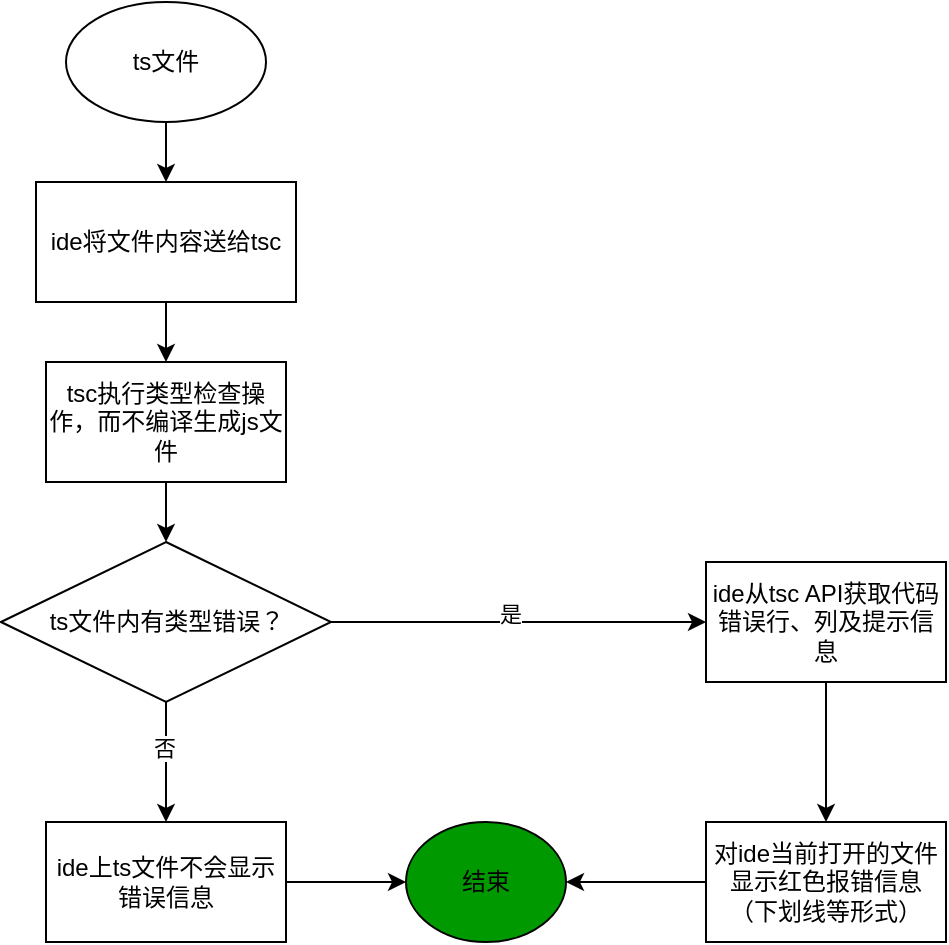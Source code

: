 <mxfile>
    <diagram id="hzuBAmZO8KwJ2fc9dP0P" name="第 1 页">
        <mxGraphModel dx="808" dy="382" grid="1" gridSize="10" guides="1" tooltips="1" connect="1" arrows="1" fold="1" page="1" pageScale="1" pageWidth="827" pageHeight="1169" math="0" shadow="0">
            <root>
                <mxCell id="0"/>
                <mxCell id="1" parent="0"/>
                <mxCell id="5" value="" style="edgeStyle=none;html=1;" edge="1" parent="1" source="2" target="4">
                    <mxGeometry relative="1" as="geometry"/>
                </mxCell>
                <mxCell id="2" value="ts文件" style="ellipse;whiteSpace=wrap;html=1;" vertex="1" parent="1">
                    <mxGeometry x="110" y="10" width="100" height="60" as="geometry"/>
                </mxCell>
                <mxCell id="9" value="" style="edgeStyle=none;html=1;" edge="1" parent="1" source="4" target="8">
                    <mxGeometry relative="1" as="geometry"/>
                </mxCell>
                <mxCell id="4" value="ide将文件内容送给tsc" style="whiteSpace=wrap;html=1;" vertex="1" parent="1">
                    <mxGeometry x="95" y="100" width="130" height="60" as="geometry"/>
                </mxCell>
                <mxCell id="12" value="" style="edgeStyle=none;html=1;" edge="1" parent="1" source="8" target="11">
                    <mxGeometry relative="1" as="geometry"/>
                </mxCell>
                <mxCell id="8" value="tsc执行类型检查操作，而不编译生成js文件" style="whiteSpace=wrap;html=1;" vertex="1" parent="1">
                    <mxGeometry x="100" y="190" width="120" height="60" as="geometry"/>
                </mxCell>
                <mxCell id="14" value="" style="edgeStyle=none;html=1;" edge="1" parent="1" source="11" target="13">
                    <mxGeometry relative="1" as="geometry"/>
                </mxCell>
                <mxCell id="17" value="是" style="edgeLabel;html=1;align=center;verticalAlign=middle;resizable=0;points=[];" vertex="1" connectable="0" parent="14">
                    <mxGeometry x="-0.217" y="4" relative="1" as="geometry">
                        <mxPoint x="16" as="offset"/>
                    </mxGeometry>
                </mxCell>
                <mxCell id="19" value="" style="edgeStyle=none;html=1;" edge="1" parent="1" source="11" target="18">
                    <mxGeometry relative="1" as="geometry"/>
                </mxCell>
                <mxCell id="20" value="否" style="edgeLabel;html=1;align=center;verticalAlign=middle;resizable=0;points=[];" vertex="1" connectable="0" parent="19">
                    <mxGeometry x="-0.36" y="-1" relative="1" as="geometry">
                        <mxPoint y="4" as="offset"/>
                    </mxGeometry>
                </mxCell>
                <mxCell id="11" value="ts文件内有类型错误？" style="rhombus;whiteSpace=wrap;html=1;" vertex="1" parent="1">
                    <mxGeometry x="77.5" y="280" width="165" height="80" as="geometry"/>
                </mxCell>
                <mxCell id="16" value="" style="edgeStyle=none;html=1;" edge="1" parent="1" source="13" target="15">
                    <mxGeometry relative="1" as="geometry"/>
                </mxCell>
                <mxCell id="13" value="ide从tsc API获取代码错误行、列及提示信息" style="whiteSpace=wrap;html=1;" vertex="1" parent="1">
                    <mxGeometry x="430" y="290" width="120" height="60" as="geometry"/>
                </mxCell>
                <mxCell id="24" value="" style="edgeStyle=none;html=1;" edge="1" parent="1" source="15" target="23">
                    <mxGeometry relative="1" as="geometry"/>
                </mxCell>
                <mxCell id="15" value="对ide当前打开的文件显示红色报错信息（下划线等形式）" style="whiteSpace=wrap;html=1;" vertex="1" parent="1">
                    <mxGeometry x="430" y="420" width="120" height="60" as="geometry"/>
                </mxCell>
                <mxCell id="26" style="edgeStyle=none;html=1;exitX=1;exitY=0.5;exitDx=0;exitDy=0;entryX=0;entryY=0.5;entryDx=0;entryDy=0;" edge="1" parent="1" source="18" target="23">
                    <mxGeometry relative="1" as="geometry"/>
                </mxCell>
                <mxCell id="18" value="ide上ts文件不会显示错误信息" style="whiteSpace=wrap;html=1;" vertex="1" parent="1">
                    <mxGeometry x="100" y="420" width="120" height="60" as="geometry"/>
                </mxCell>
                <mxCell id="23" value="结束" style="ellipse;whiteSpace=wrap;html=1;fillColor=#009900;" vertex="1" parent="1">
                    <mxGeometry x="280" y="420" width="80" height="60" as="geometry"/>
                </mxCell>
            </root>
        </mxGraphModel>
    </diagram>
</mxfile>